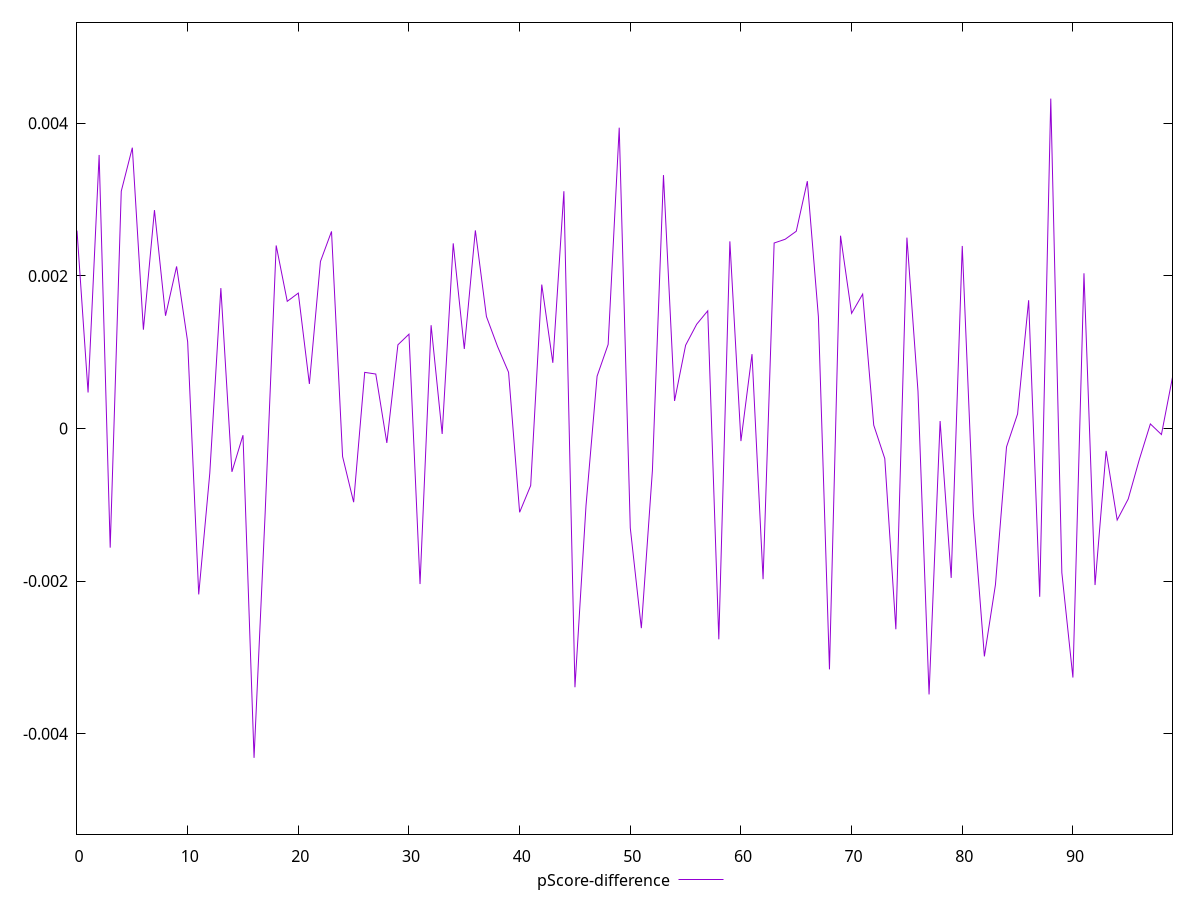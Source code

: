 reset

$pScoreDifference <<EOF
0 0.0025943251119061594
1 0.0004725513988176333
2 0.0035862402148393313
3 -0.0015611602046384787
4 0.0031109663282765654
5 0.0036813440242436934
6 0.0012952139788444672
7 0.002863065572373591
8 0.0014782237465602588
9 0.0021248508371781716
10 0.0011368122578264694
11 -0.0021741787034254
12 -0.0005853717592514407
13 0.0018409772891870846
14 -0.000567652606194291
15 -0.00008737996179797314
16 -0.0043164074975931
17 -0.0011198334542971145
18 0.002399489252357223
19 0.0016673946690765051
20 0.001775312593715106
21 0.0005843610236939689
22 0.0021896497083647715
23 0.0025837972687827726
24 -0.00036653020910848433
25 -0.0009654354758580341
26 0.0007361753035569629
27 0.0007143417561253917
28 -0.00018845048974924783
29 0.0010973340425219913
30 0.001237052481907308
31 -0.0020382861203148694
32 0.0013544072852504918
33 -0.00007123965533306631
34 0.0024274126775947202
35 0.0010433062969301687
36 0.0025974327580674528
37 0.001468309152126146
38 0.0010770743046984999
39 0.0007372149732086664
40 -0.001097922874754631
41 -0.0007469564108811833
42 0.0018869939163198568
43 0.0008614403820851324
44 0.003110448917856279
45 -0.0033910381295989556
46 -0.0010087249314817415
47 0.0006858527839392892
48 0.0011025287181885002
49 0.003943302256899872
50 -0.0013024570588234807
51 -0.0026165918112289743
52 -0.0005501425033805907
53 0.003322025148030927
54 0.00036175799957793853
55 0.0010916198385175768
56 0.0013668681609702027
57 0.0015427417694668932
58 -0.002763097511353396
59 0.002453425029006251
60 -0.00016444381133340347
61 0.0009752440222925429
62 -0.001974480837793613
63 0.0024316648903860427
64 0.0024814009714910767
65 0.002586037961766152
66 0.0032423712552136497
67 0.0014651426704108683
68 -0.0031567677271652217
69 0.0025275060839023977
70 0.0015096273428863993
71 0.0017618241043612093
72 0.00004459138834056464
73 -0.000394140874426796
74 -0.0026312405805867245
75 0.0025021228917553318
76 0.0004881541951311519
77 -0.003485744559296511
78 0.00009825535433527488
79 -0.0019578122498500328
80 0.0023933233162908296
81 -0.0011068344032484356
82 -0.002986595669978276
83 -0.0020466477397759197
84 -0.00024123851304302946
85 0.00019110016629564353
86 0.001681923414393216
87 -0.002205637914675096
88 0.004324761306839675
89 -0.0018893667871016095
90 -0.003263849691664711
91 0.0020346370101499422
92 -0.002051351208435137
93 -0.000293747978285408
94 -0.0011991365045218583
95 -0.0009226710809072669
96 -0.0004071652800882175
97 0.00006046733915809899
98 -0.00007878909116676436
99 0.000672231587456773
EOF

set key outside below
set xrange [0:99]
set yrange [-0.0053164074975931:0.005324761306839675]
set trange [-0.0053164074975931:0.005324761306839675]
set terminal svg size 640, 500 enhanced background rgb 'white'
set output "report_00009_2021-02-08T22-37-41.559Z/first-cpu-idle/samples/pages+cached+noadtech+nomedia/pScore-difference/values.svg"

plot $pScoreDifference title "pScore-difference" with line

reset
